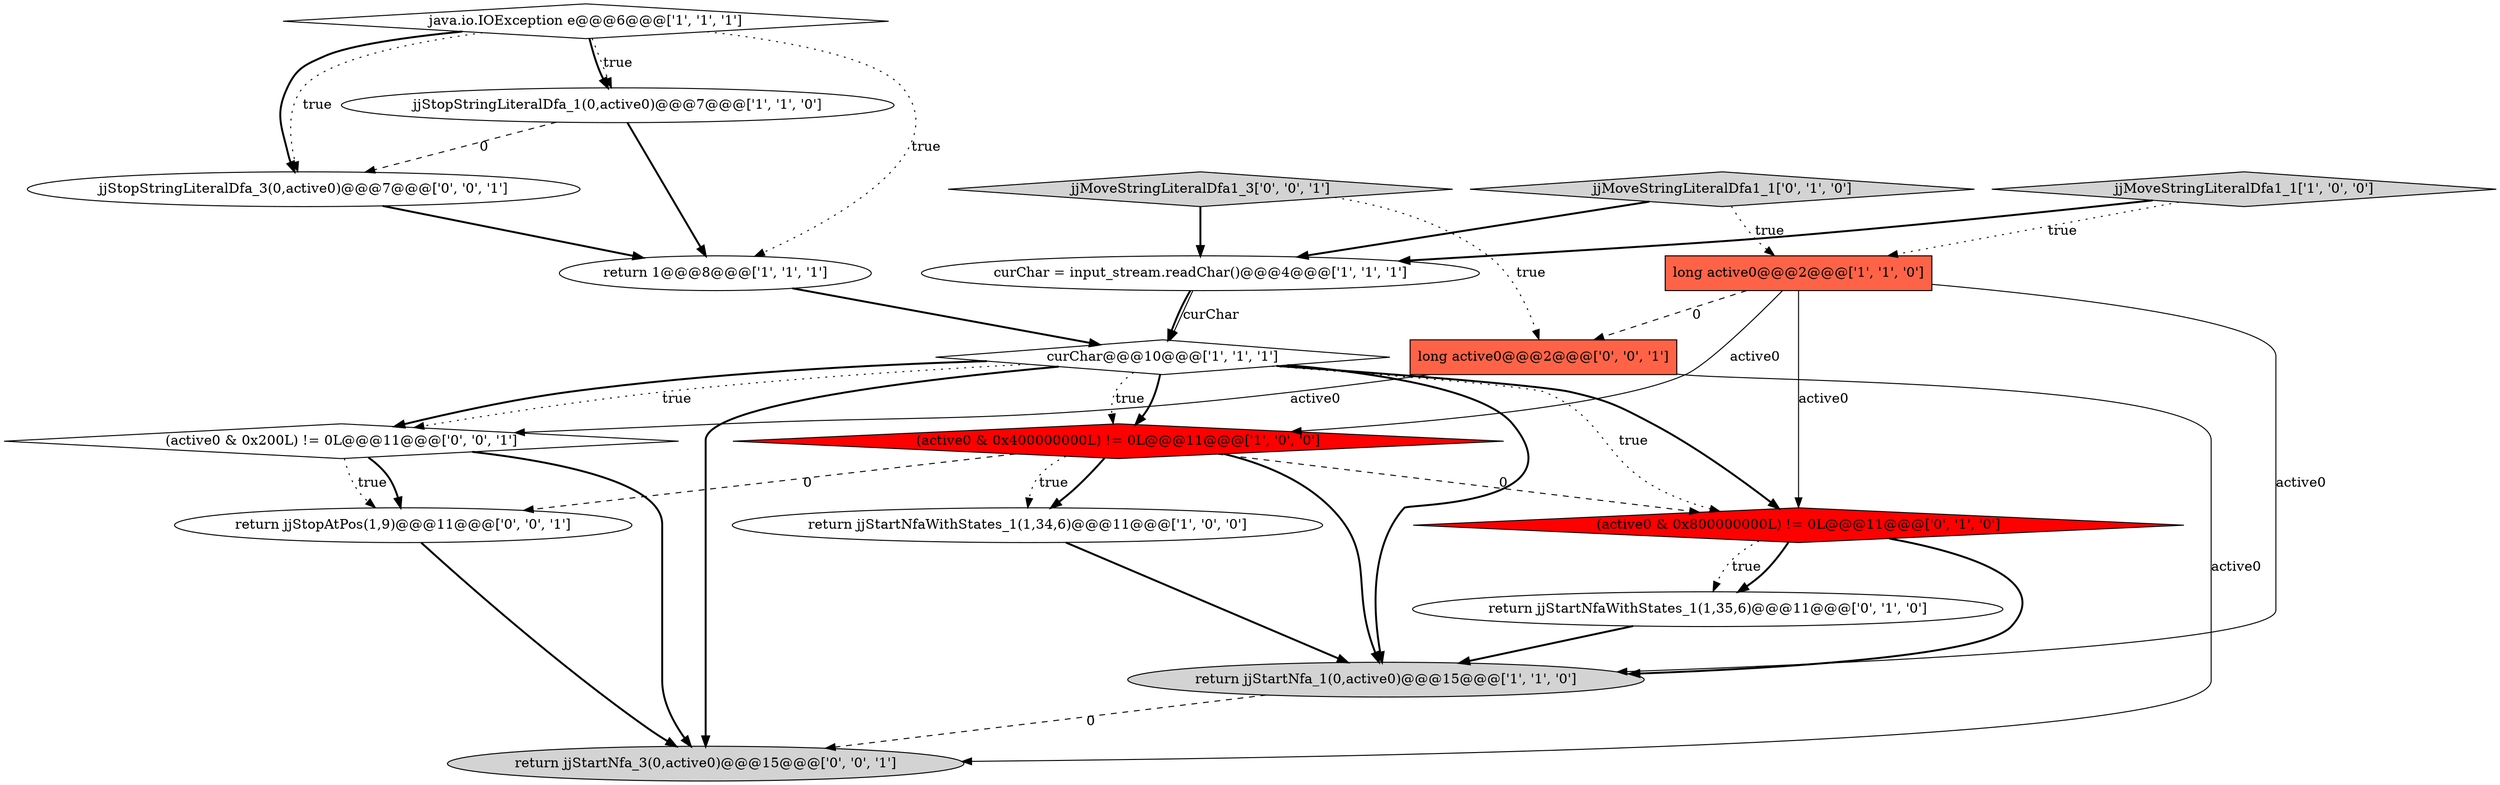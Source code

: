 digraph {
15 [style = filled, label = "jjStopStringLiteralDfa_3(0,active0)@@@7@@@['0', '0', '1']", fillcolor = white, shape = ellipse image = "AAA0AAABBB3BBB"];
9 [style = filled, label = "(active0 & 0x400000000L) != 0L@@@11@@@['1', '0', '0']", fillcolor = red, shape = diamond image = "AAA1AAABBB1BBB"];
11 [style = filled, label = "(active0 & 0x800000000L) != 0L@@@11@@@['0', '1', '0']", fillcolor = red, shape = diamond image = "AAA1AAABBB2BBB"];
2 [style = filled, label = "java.io.IOException e@@@6@@@['1', '1', '1']", fillcolor = white, shape = diamond image = "AAA0AAABBB1BBB"];
7 [style = filled, label = "jjStopStringLiteralDfa_1(0,active0)@@@7@@@['1', '1', '0']", fillcolor = white, shape = ellipse image = "AAA0AAABBB1BBB"];
17 [style = filled, label = "return jjStopAtPos(1,9)@@@11@@@['0', '0', '1']", fillcolor = white, shape = ellipse image = "AAA0AAABBB3BBB"];
3 [style = filled, label = "return jjStartNfa_1(0,active0)@@@15@@@['1', '1', '0']", fillcolor = lightgray, shape = ellipse image = "AAA0AAABBB1BBB"];
4 [style = filled, label = "long active0@@@2@@@['1', '1', '0']", fillcolor = tomato, shape = box image = "AAA0AAABBB1BBB"];
1 [style = filled, label = "curChar@@@10@@@['1', '1', '1']", fillcolor = white, shape = diamond image = "AAA0AAABBB1BBB"];
5 [style = filled, label = "return jjStartNfaWithStates_1(1,34,6)@@@11@@@['1', '0', '0']", fillcolor = white, shape = ellipse image = "AAA0AAABBB1BBB"];
0 [style = filled, label = "return 1@@@8@@@['1', '1', '1']", fillcolor = white, shape = ellipse image = "AAA0AAABBB1BBB"];
8 [style = filled, label = "jjMoveStringLiteralDfa1_1['1', '0', '0']", fillcolor = lightgray, shape = diamond image = "AAA0AAABBB1BBB"];
10 [style = filled, label = "return jjStartNfaWithStates_1(1,35,6)@@@11@@@['0', '1', '0']", fillcolor = white, shape = ellipse image = "AAA0AAABBB2BBB"];
13 [style = filled, label = "jjMoveStringLiteralDfa1_3['0', '0', '1']", fillcolor = lightgray, shape = diamond image = "AAA0AAABBB3BBB"];
14 [style = filled, label = "long active0@@@2@@@['0', '0', '1']", fillcolor = tomato, shape = box image = "AAA0AAABBB3BBB"];
18 [style = filled, label = "return jjStartNfa_3(0,active0)@@@15@@@['0', '0', '1']", fillcolor = lightgray, shape = ellipse image = "AAA0AAABBB3BBB"];
16 [style = filled, label = "(active0 & 0x200L) != 0L@@@11@@@['0', '0', '1']", fillcolor = white, shape = diamond image = "AAA0AAABBB3BBB"];
12 [style = filled, label = "jjMoveStringLiteralDfa1_1['0', '1', '0']", fillcolor = lightgray, shape = diamond image = "AAA0AAABBB2BBB"];
6 [style = filled, label = "curChar = input_stream.readChar()@@@4@@@['1', '1', '1']", fillcolor = white, shape = ellipse image = "AAA0AAABBB1BBB"];
5->3 [style = bold, label=""];
16->18 [style = bold, label=""];
2->0 [style = dotted, label="true"];
11->10 [style = dotted, label="true"];
3->18 [style = dashed, label="0"];
1->11 [style = dotted, label="true"];
16->17 [style = dotted, label="true"];
1->3 [style = bold, label=""];
2->15 [style = dotted, label="true"];
10->3 [style = bold, label=""];
1->18 [style = bold, label=""];
7->0 [style = bold, label=""];
8->6 [style = bold, label=""];
14->16 [style = solid, label="active0"];
16->17 [style = bold, label=""];
12->6 [style = bold, label=""];
14->18 [style = solid, label="active0"];
8->4 [style = dotted, label="true"];
1->9 [style = bold, label=""];
4->3 [style = solid, label="active0"];
1->11 [style = bold, label=""];
6->1 [style = solid, label="curChar"];
6->1 [style = bold, label=""];
11->3 [style = bold, label=""];
11->10 [style = bold, label=""];
1->16 [style = bold, label=""];
0->1 [style = bold, label=""];
4->11 [style = solid, label="active0"];
15->0 [style = bold, label=""];
2->7 [style = dotted, label="true"];
1->9 [style = dotted, label="true"];
2->15 [style = bold, label=""];
9->17 [style = dashed, label="0"];
7->15 [style = dashed, label="0"];
4->9 [style = solid, label="active0"];
9->5 [style = bold, label=""];
9->3 [style = bold, label=""];
9->11 [style = dashed, label="0"];
4->14 [style = dashed, label="0"];
12->4 [style = dotted, label="true"];
1->16 [style = dotted, label="true"];
2->7 [style = bold, label=""];
13->6 [style = bold, label=""];
13->14 [style = dotted, label="true"];
17->18 [style = bold, label=""];
9->5 [style = dotted, label="true"];
}
